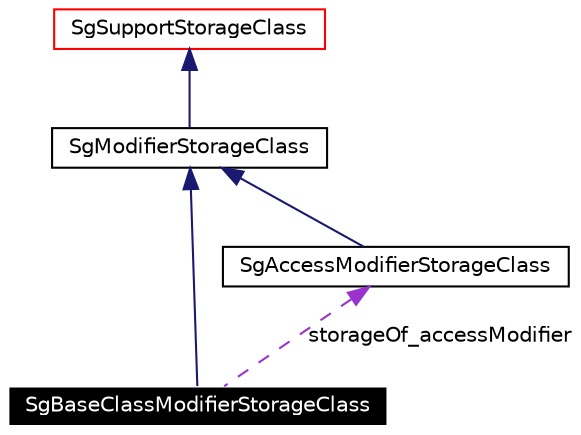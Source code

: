 digraph G
{
  edge [fontname="Helvetica",fontsize=10,labelfontname="Helvetica",labelfontsize=10];
  node [fontname="Helvetica",fontsize=10,shape=record];
  Node1 [label="SgBaseClassModifierStorageClass",height=0.2,width=0.4,color="white", fillcolor="black", style="filled" fontcolor="white"];
  Node2 -> Node1 [dir=back,color="midnightblue",fontsize=10,style="solid",fontname="Helvetica"];
  Node2 [label="SgModifierStorageClass",height=0.2,width=0.4,color="black",URL="$classSgModifierStorageClass.html"];
  Node3 -> Node2 [dir=back,color="midnightblue",fontsize=10,style="solid",fontname="Helvetica"];
  Node3 [label="SgSupportStorageClass",height=0.2,width=0.4,color="red",URL="$classSgSupportStorageClass.html"];
  Node4 -> Node1 [dir=back,color="darkorchid3",fontsize=10,style="dashed",label="storageOf_accessModifier",fontname="Helvetica"];
  Node4 [label="SgAccessModifierStorageClass",height=0.2,width=0.4,color="black",URL="$classSgAccessModifierStorageClass.html"];
  Node2 -> Node4 [dir=back,color="midnightblue",fontsize=10,style="solid",fontname="Helvetica"];
}
